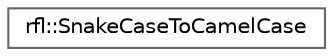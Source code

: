 digraph "类继承关系图"
{
 // LATEX_PDF_SIZE
  bgcolor="transparent";
  edge [fontname=Helvetica,fontsize=10,labelfontname=Helvetica,labelfontsize=10];
  node [fontname=Helvetica,fontsize=10,shape=box,height=0.2,width=0.4];
  rankdir="LR";
  Node0 [id="Node000000",label="rfl::SnakeCaseToCamelCase",height=0.2,width=0.4,color="grey40", fillcolor="white", style="filled",URL="$structrfl_1_1_snake_case_to_camel_case.html",tooltip=" "];
}
